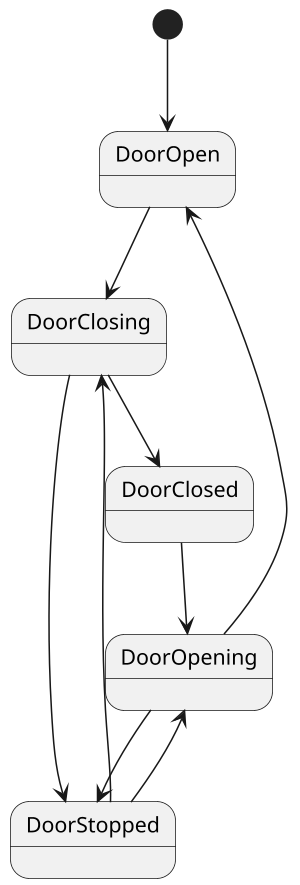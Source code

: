@startuml
scale 300 width
[*] --> DoorOpen
DoorOpen --> DoorClosing
DoorClosed --> DoorOpening
DoorClosing --> DoorStopped
DoorOpening --> DoorOpen
DoorClosing --> DoorClosed
DoorOpening --> DoorStopped
DoorStopped --> DoorOpening
DoorStopped --> DoorClosing
@enduml